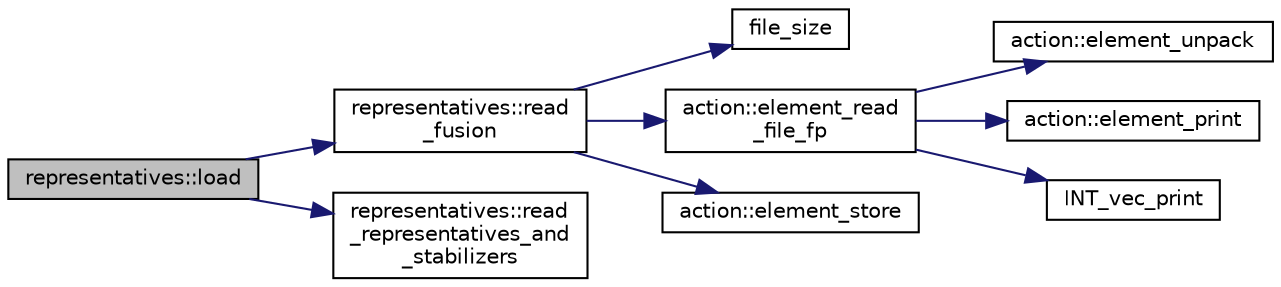 digraph "representatives::load"
{
  edge [fontname="Helvetica",fontsize="10",labelfontname="Helvetica",labelfontsize="10"];
  node [fontname="Helvetica",fontsize="10",shape=record];
  rankdir="LR";
  Node39 [label="representatives::load",height=0.2,width=0.4,color="black", fillcolor="grey75", style="filled", fontcolor="black"];
  Node39 -> Node40 [color="midnightblue",fontsize="10",style="solid",fontname="Helvetica"];
  Node40 [label="representatives::read\l_fusion",height=0.2,width=0.4,color="black", fillcolor="white", style="filled",URL="$da/dc1/classrepresentatives.html#a5ced64d9af0c5e0ad46b9ba6244ac332"];
  Node40 -> Node41 [color="midnightblue",fontsize="10",style="solid",fontname="Helvetica"];
  Node41 [label="file_size",height=0.2,width=0.4,color="black", fillcolor="white", style="filled",URL="$df/dbf/sajeeb_8_c.html#a5c37cf5785204b6e9adf647dc14d0e50"];
  Node40 -> Node42 [color="midnightblue",fontsize="10",style="solid",fontname="Helvetica"];
  Node42 [label="action::element_read\l_file_fp",height=0.2,width=0.4,color="black", fillcolor="white", style="filled",URL="$d2/d86/classaction.html#a5cff4d93d067b68e4ecf2d8502d697bb"];
  Node42 -> Node43 [color="midnightblue",fontsize="10",style="solid",fontname="Helvetica"];
  Node43 [label="action::element_unpack",height=0.2,width=0.4,color="black", fillcolor="white", style="filled",URL="$d2/d86/classaction.html#a02107279a3bdcf054008bd180dfaef10"];
  Node42 -> Node44 [color="midnightblue",fontsize="10",style="solid",fontname="Helvetica"];
  Node44 [label="action::element_print",height=0.2,width=0.4,color="black", fillcolor="white", style="filled",URL="$d2/d86/classaction.html#ae38c3ef3c1125213733d63c6fc3c40cd"];
  Node42 -> Node45 [color="midnightblue",fontsize="10",style="solid",fontname="Helvetica"];
  Node45 [label="INT_vec_print",height=0.2,width=0.4,color="black", fillcolor="white", style="filled",URL="$df/dbf/sajeeb_8_c.html#a79a5901af0b47dd0d694109543c027fe"];
  Node40 -> Node46 [color="midnightblue",fontsize="10",style="solid",fontname="Helvetica"];
  Node46 [label="action::element_store",height=0.2,width=0.4,color="black", fillcolor="white", style="filled",URL="$d2/d86/classaction.html#ab969a7009cc85c12f988a18a06b5db64"];
  Node39 -> Node47 [color="midnightblue",fontsize="10",style="solid",fontname="Helvetica"];
  Node47 [label="representatives::read\l_representatives_and\l_stabilizers",height=0.2,width=0.4,color="black", fillcolor="white", style="filled",URL="$da/dc1/classrepresentatives.html#a265f9011bf89e9be28e9627ad127f0f4"];
}

